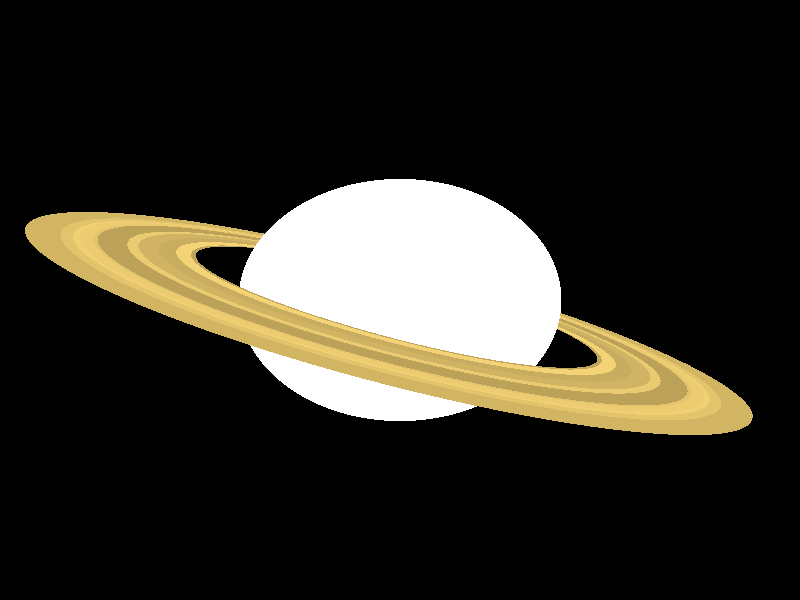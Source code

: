 
global_settings {
  assumed_gamma 1.0
  max_trace_level 5
  photons {
    spacing 0.02
    count 100000
  }
}

camera {
  right x
  location  <0,2.3,-4.5>
  look_at   <0,0,0>
}


light_source {
  <500,-350,-200>     // light's position
  color rgb 1         // light's color
  photons {           // photon block for a light source
    refraction on
    reflection on
  }
}     

light_source {
  0*x                 // light's position (translated below)
  color rgb 1.7       // light's color
  area_light
  <100, 0, 0> <0, 100, 0> // lights spread out across this distance (x * z)
  4, 4                // total number of lights in grid (4x*4z = 16 lights)
  adaptive 0          // 0,1,2,3...
  jitter              // adds random softening of light
  circular            // make the shape of the light circular
  orient              // orient light
  translate <500,0,500>   // <x y z> position of light
  photons {           // photon block for a light source
    refraction on
    reflection on
  }
}   
   
sky_sphere {
  pigment {
    gradient y
    color_map {
      [0 rgb <0.2,0.5,1.0>]
      [1 rgb <0.0,0.1,0.8>]
    }
  }
}
     
// Background (black or white)     
plane {
  y, -351
  texture {
    pigment { color rgb <0,0,0> }       // BLACK background
//  pigment { color rgb <2.4,2.4,2.4> } // WHITE background
  }
} 

difference {          
  // Main sphere
  sphere { <0,0,0>, 1 }
                
  // Bubbles
  sphere { <-0.0238819657936142, -0.454423108815413, 0.23677424399032>, 0.0240166787635613 }
  sphere { <-0.269309265198796, -0.150573649979464, 0.434136230235052>, 0.0210371205494912 }
  sphere { <0.23949161415896, -0.293810844092542, -0.571133169145851>, 0.0352571050893781 }
  sphere { <0.416559323396794, -0.584664733887028, 0.47395336882861>, 0.0318840015269276 }
  sphere { <0.106966176585744, -0.186588547745062, 0.434480422844403>, 0.0373604790015893 }
  sphere { <0.1306608259355, 0.0715790163127608, 0.345722985149232>, 0.020918138865809 }
  sphere { <0.278088191187982, 0.257776726622962, -0.706763850388473>, 0.0299046295182335 }
  sphere { <0.397522899041661, 0.239539200365329, 0.325015328510206>, 0.0364328436071206 }
  sphere { <0.552077968396283, -0.268915544854903, 0.230728020533327>, 0.0259883330790272 }
  sphere { <0.36482465330736, -0.542040291029047, -0.148639006143733>, 0.0246572188589057 }

  material {
    texture {
      pigment { rgbt 1 }
      finish {
        ambient 0.0
        diffuse 0.01
        specular 0.6
        roughness 0.005
        reflection {
          0.1, 1
          fresnel on
        }
        conserve_energy
      }
    }
    interior {
      ior 1.7
      fade_power 1001
      fade_distance 0.9
      fade_color <0.5,0.6,0.8>
    }
  }
  photons {
    target 1.0
    refraction on
    reflection on
  }         
}         
          
// Greenish swirly thing          
isosurface {
  function {
    pow ( abs(x + 2*(pow(y,3) - y)), 2/3 ) + pow ( abs(y), 2/3 ) + pow ( abs(z), 2/3 ) - 1
  }
  max_gradient 13
  scale <.3, .8, .3>
  translate <0, .1, 0>
  rotate 45*y
  photons {
    target 1.0
    refraction on
    reflection on
  }
  pigment { color rgb <.2,1,.6> }
  finish { ambient .3 }
}
       
// Reddish swirly thing       
isosurface {
  function {
    pow ( abs(x + 2*(pow(y,3) - y)), 2/3 ) + pow ( abs(y), 2/3 ) + pow ( abs(z), 2/3 ) - 1
  }
  max_gradient 13
  scale <.1, .8, .1>
  rotate 80*z
  rotate 40*y
  photons {
    target 1.0
    refraction on
    reflection on
  }
  pigment { color rgb <1,.05,.2> }
  finish { ambient .3 }
}

// Saturn-like rings
#declare rotangle = -20*z + 15*x;
disc { <0, 0, 0> y, 1.32715229691339, 1.30000000000000 rotate rotangle pigment { color rgb <135,  97, 27>/255 } photons { target 1.0 refraction on reflection on } }
disc { <0, 0, 0> y, 1.41411054586717, 1.32715229691339 rotate rotangle pigment { color rgb <231, 166, 46>/255 } photons { target 1.0 refraction on reflection on } }
disc { <0, 0, 0> y, 1.51291165580643, 1.41411054586717 rotate rotangle pigment { color rgb <147, 105, 29>/255 } photons { target 1.0 refraction on reflection on } }
disc { <0, 0, 0> y, 1.62507607379233, 1.51291165580643 rotate rotangle pigment { color rgb <162, 117, 32>/255 } photons { target 1.0 refraction on reflection on } }
disc { <0, 0, 0> y, 1.68521722819899, 1.62507607379233 rotate rotangle pigment { color rgb <212, 152, 42>/255 } photons { target 1.0 refraction on reflection on } }
disc { <0, 0, 0> y, 1.84258624536106, 1.68521722819899 rotate rotangle pigment { color rgb <128,  92, 25>/255 } photons { target 1.0 refraction on reflection on } }
disc { <0, 0, 0> y, 1.86598580454755, 1.84258624536106 rotate rotangle pigment { color rgb <198, 142, 39>/255 } photons { target 1.0 refraction on reflection on } }
disc { <0, 0, 0> y, 1.93696935974852, 1.86598580454755 rotate rotangle pigment { color rgb <213, 153, 42>/255 } photons { target 1.0 refraction on reflection on } }
disc { <0, 0, 0> y, 1.96685566793515, 1.93696935974852 rotate rotangle pigment { color rgb <224, 161, 44>/255 } photons { target 1.0 refraction on reflection on } }
disc { <0, 0, 0> y, 2.03050870859554, 1.96685566793515 rotate rotangle pigment { color rgb <194, 140, 38>/255 } photons { target 1.0 refraction on reflection on } }
disc { <0, 0, 0> y, 2.20000000000000, 2.03050870859554 rotate rotangle pigment { color rgb <164, 118, 32>/255 } photons { target 1.0 refraction on reflection on } }


